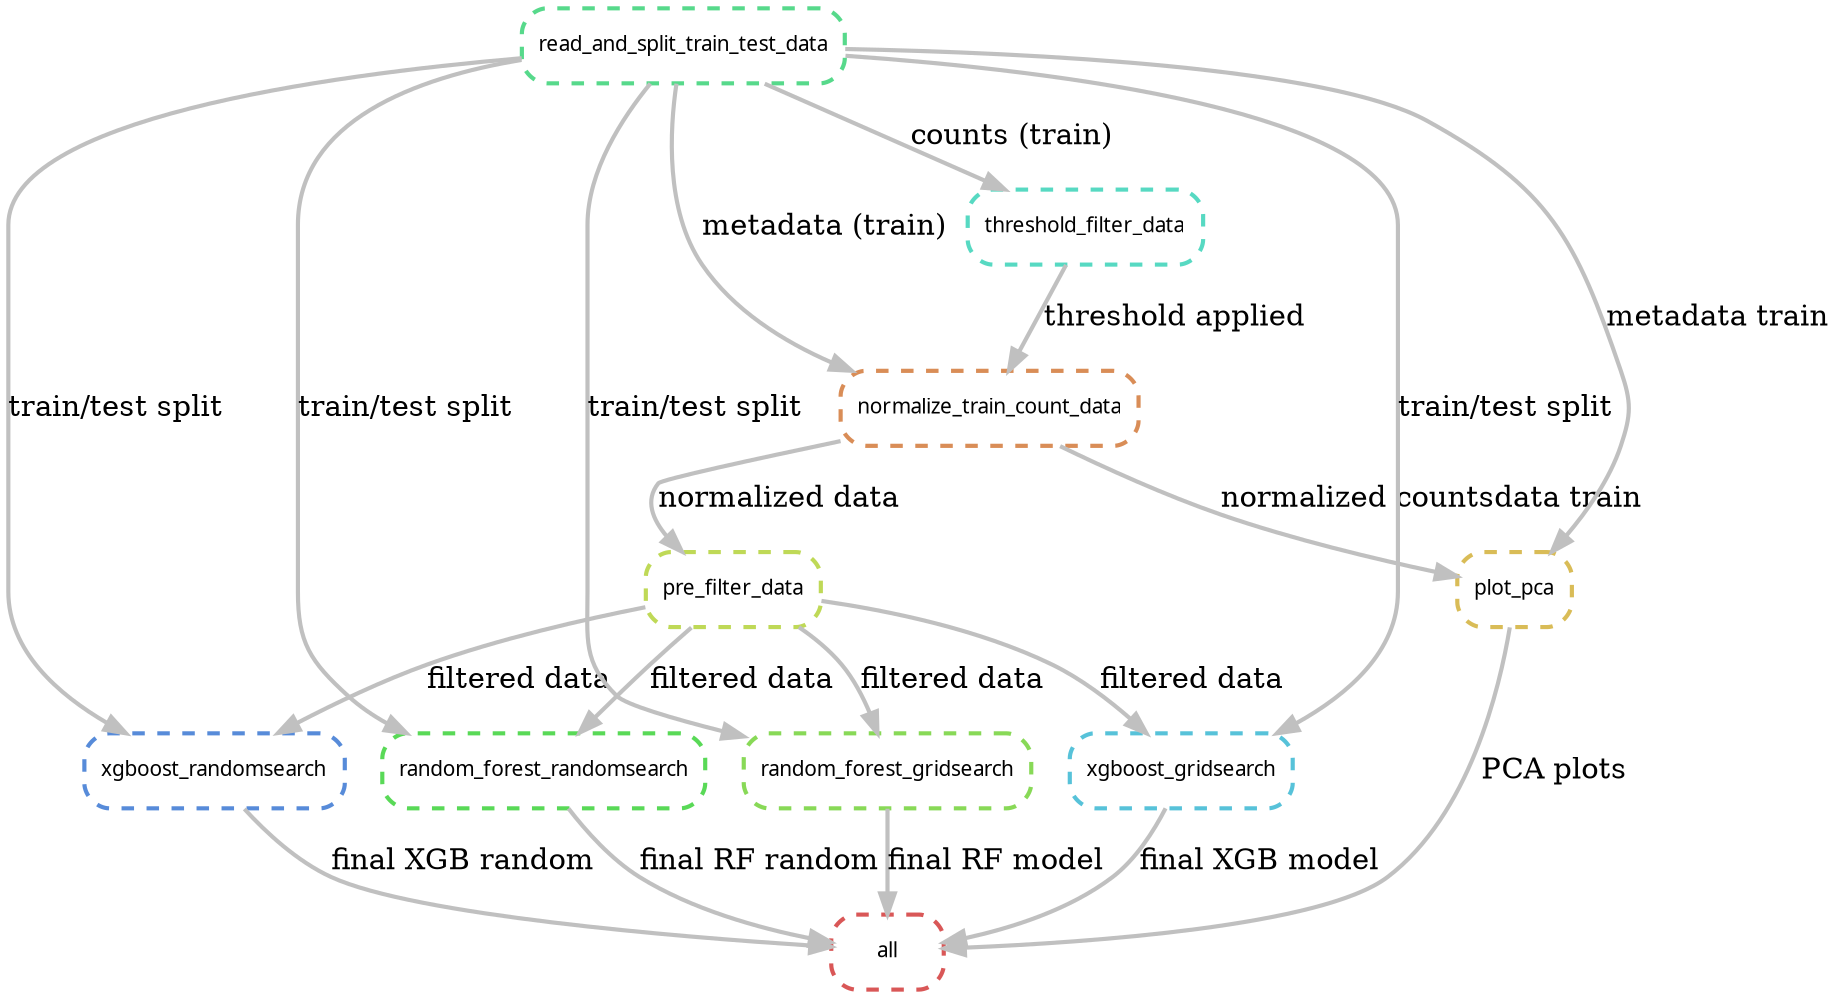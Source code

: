 digraph snakemake_dag {
    graph[bgcolor=white, margin=0];
    node[shape=box, style=rounded, fontname=sans, fontsize=10, penwidth=2];
    edge[penwidth=2, color=grey];

    0[label = "all", color = "0.00 0.6 0.85", style="rounded,dashed"];
    1[label = "random_forest_gridsearch", color = "0.27 0.6 0.85", style="rounded,dashed"];
    2[label = "pre_filter_data", color = "0.20 0.6 0.85", style="rounded,dashed"];
    3[label = "normalize_train_count_data", color = "0.07 0.6 0.85", style="rounded,dashed"];
    4[label = "threshold_filter_data", color = "0.47 0.6 0.85", style="rounded,dashed"];
    5[label = "read_and_split_train_test_data", color = "0.40 0.6 0.85", style="rounded,dashed"];
    6[label = "random_forest_randomsearch", color = "0.33 0.6 0.85", style="rounded,dashed"];
    7[label = "xgboost_gridsearch", color = "0.53 0.6 0.85", style="rounded,dashed"];
    8[label = "xgboost_randomsearch", color = "0.60 0.6 0.85", style="rounded,dashed"];
    9[label = "plot_pca", color = "0.13 0.6 0.85", style="rounded,dashed"];

    1 -> 0 [label="final RF model"];
    6 -> 0 [label="final RF random"];
    7 -> 0 [label="final XGB model"];
    8 -> 0 [label="final XGB random"];
    9 -> 0 [label="PCA plots"];
    
    2 -> 1 [label="filtered data"];
    5 -> 1 [label="train/test split"];
    3 -> 2 [label="normalized data"];
    4 -> 3 [label="threshold applied"];
    5 -> 3 [label="metadata (train)"];
    5 -> 4 [label="counts (train)"];

    2 -> 6 [label="filtered data"];
    5 -> 6 [label="train/test split"];
    2 -> 7 [label="filtered data"];
    5 -> 7 [label="train/test split"];
    2 -> 8 [label="filtered data"];
    5 -> 8 [label="train/test split"];

    3 -> 9 [label="normalized countsdata train"];
    5 -> 9 [label="metadata train"];
}